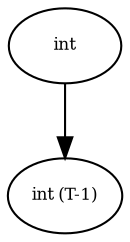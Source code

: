 digraph RGL__DirectedAdjacencyGraph {
    int [
        fontsize = 8,
        label = int
    ]

    "int (T-1)" [
        fontsize = 8,
        label = "int (T-1)"
    ]

    int -> "int (T-1)" [
        fontsize = 8
    ]
}
